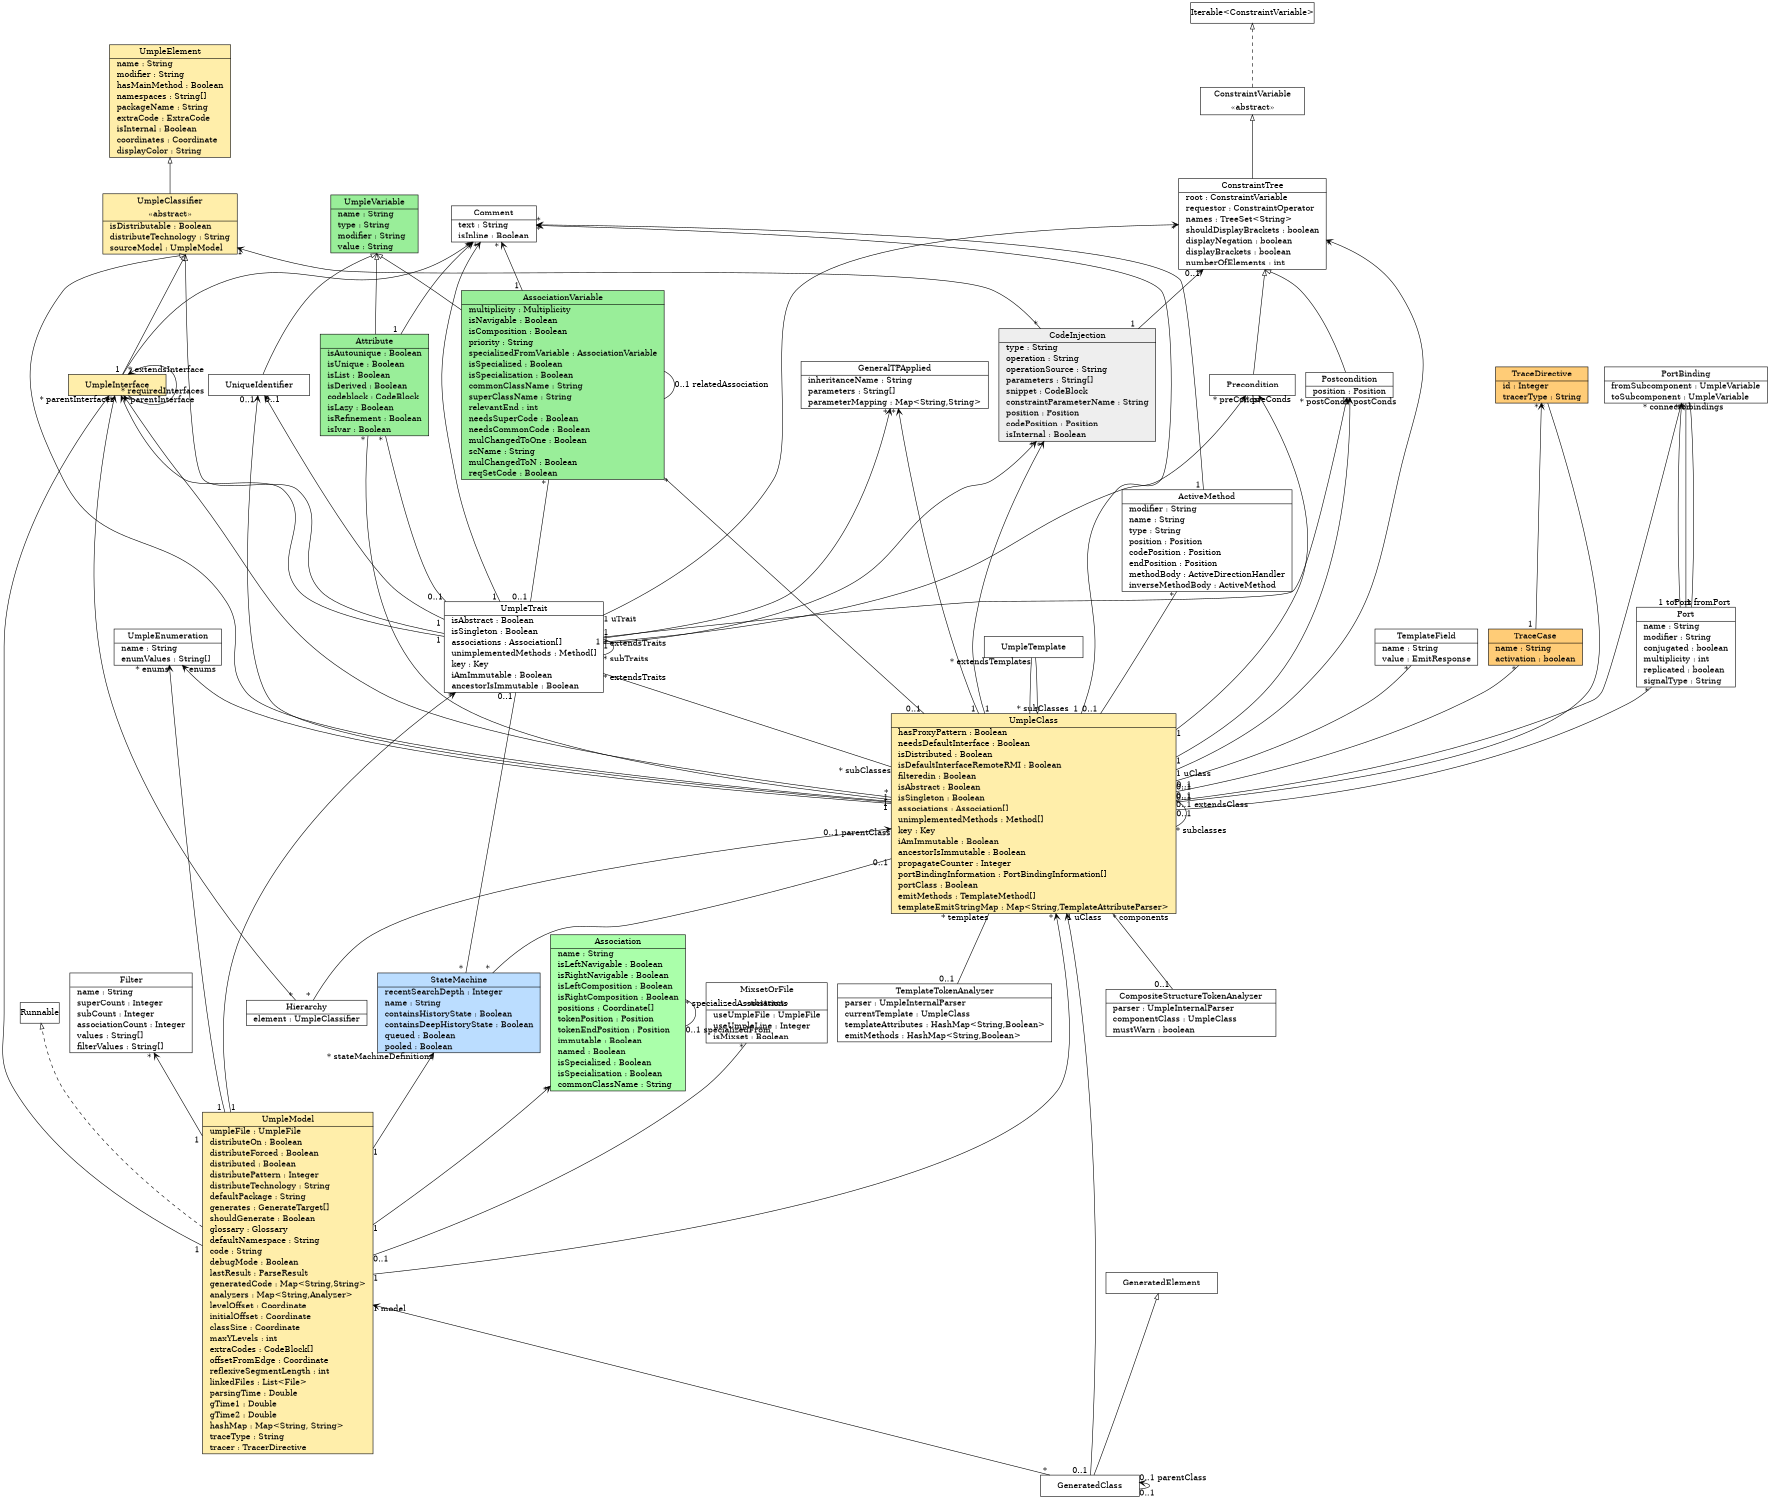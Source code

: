 // Code generated by Umple 1.27.0.3728.d139ed893

digraph "DiagramCoreMaster" {
  size="80,10"
  rankdir="BT"
  node [shape=record margin=0; href="javascript:Action.selectClass(&quot;\N&quot;);"];

  // Class: Hierarchy
  "Hierarchy" [shape=plaintext margin=0 label=<<table border="1" cellspacing="0" cellborder="0" cellpadding="2"><tr><td cellpadding="4">    Hierarchy    </td></tr><hr/><tr><td align="left" href="" title="UmpleClassifier element&#13;">  element : UmpleClassifier  </td></tr></table>>,
   tooltip="class Hierarchy
Used to persist hirarchy information for given elemnts (owner, and children)&#13;@umplesource Generator_UmpleModelWalker.ump 51&#13;"];

  // Class: StateMachine
  "StateMachine" [ style=filled, fillcolor="#BBDDFF" shape=plaintext margin=0 label=<<table border="1" cellspacing="0" cellborder="0" cellpadding="2"><tr><td cellpadding="4">    StateMachine    </td></tr><hr/><tr><td align="left" href="" title="Integer recentSearchDepth&#13;">  recentSearchDepth : Integer  </td></tr><tr><td align="left" href="" title="String name&#13;">  name : String  </td></tr><tr><td align="left" href="" title="Boolean containsHistoryState&#13;">  containsHistoryState : Boolean  </td></tr><tr><td align="left" href="" title="Boolean containsDeepHistoryState&#13;">  containsDeepHistoryState : Boolean  </td></tr><tr><td align="left" href="" title="Boolean queued&#13;before getContainsHistoryState { if ('H'.equals(name)) { containsHistoryState = true; } }&#13;before getContainsDeepHistoryState { if ('HStar'.equals(name)) { containsDeepHistoryState = true; } }&#13;">  queued : Boolean  </td></tr><tr><td align="left" href="" title="Boolean pooled&#13;">  pooled : Boolean  </td></tr></table>>,
   tooltip="class StateMachine
* An entity in a running program that can have a set of values (states) and which&#13; changes values by taking transitions in response to various events.&#13;*************************************************************************************&#13;************************************NEW CLASS****************************************&#13;*************************************************************************************&#13;@umplesource StateMachine.ump 18&#13;@umplesource StateMachine_Code.ump 14&#13;@umplesource UmpleInternalParser_CodeTrait_StateMachine.ump 1730&#13;@umplesource DiagramMaster.ump 62&#13;"];

  // Class: UmpleModel
  "UmpleModel" [ style=filled, fillcolor="#FFEEAA" shape=plaintext margin=0 label=<<table border="1" cellspacing="0" cellborder="0" cellpadding="2"><tr><td cellpadding="4">    UmpleModel    </td></tr><hr/><tr><td align="left" href="" title="UmpleFile umpleFile&#13;The Umple file (.ump) that was used to populate the model.&#13;">  umpleFile : UmpleFile  </td></tr><tr><td align="left" href="" title="Boolean distributeOn&#13;">  distributeOn : Boolean  </td></tr><tr><td align="left" href="" title="Boolean distributeForced&#13;">  distributeForced : Boolean  </td></tr><tr><td align="left" href="" title="Boolean distributed&#13;">  distributed : Boolean  </td></tr><tr><td align="left" href="" title="Integer distributePattern&#13;">  distributePattern : Integer  </td></tr><tr><td align="left" href="" title="String distributeTechnology&#13;">  distributeTechnology : String  </td></tr><tr><td align="left" href="" title="String defaultPackage&#13;">  defaultPackage : String  </td></tr><tr><td align="left" href="" title="GenerateTarget[] generates&#13;">  generates : GenerateTarget[]  </td></tr><tr><td align="left" href="" title="Boolean shouldGenerate&#13;">  shouldGenerate : Boolean  </td></tr><tr><td align="left" href="" title="Glossary glossary&#13;">  glossary : Glossary  </td></tr><tr><td align="left" href="" title="String defaultNamespace&#13;">  defaultNamespace : String  </td></tr><tr><td align="left" href="" title="String code&#13;">  code : String  </td></tr><tr><td align="left" href="" title="Boolean debugMode&#13;">  debugMode : Boolean  </td></tr><tr><td align="left" href="" title="ParseResult lastResult&#13;">  lastResult : ParseResult  </td></tr><tr><td align="left" href="" title="Map&lt;String,String&gt; generatedCode&#13;">  generatedCode : Map&lt;String,String&gt;  </td></tr><tr><td align="left" href="" title="Map&lt;String,Analyzer&gt; analyzers&#13;">  analyzers : Map&lt;String,Analyzer&gt;  </td></tr><tr><td align="left" href="" title="Coordinate levelOffset&#13;data for default class positioning&#13;">  levelOffset : Coordinate  </td></tr><tr><td align="left" href="" title="Coordinate initialOffset&#13;">  initialOffset : Coordinate  </td></tr><tr><td align="left" href="" title="Coordinate classSize&#13;">  classSize : Coordinate  </td></tr><tr><td align="left" href="" title="int maxYLevels&#13;">  maxYLevels : int  </td></tr><tr><td align="left" href="" title="CodeBlock[] extraCodes&#13;Top level blocks code contained within a model.&#13;extraCodes will be generated in a single file&#13;">  extraCodes : CodeBlock[]  </td></tr><tr><td align="left" href="" title="Coordinate offsetFromEdge&#13;data for default association positioning&#13;">  offsetFromEdge : Coordinate  </td></tr><tr><td align="left" href="" title="int reflexiveSegmentLength&#13;">  reflexiveSegmentLength : int  </td></tr><tr><td align="left" href="" title="List&lt;File&gt; linkedFiles&#13;">  linkedFiles : List&lt;File&gt;  </td></tr><tr><td align="left" href="" title="Double parsingTime&#13;ParsingTime represents Parsing end time&#13;gTime1 represents code generation start time&#13;gTime2 represents code generation end time&#13;">  parsingTime : Double  </td></tr><tr><td align="left" href="" title="Double gTime1&#13;">  gTime1 : Double  </td></tr><tr><td align="left" href="" title="Double gTime2&#13;">  gTime2 : Double  </td></tr><tr><td align="left" href="" title="Map&lt;String, String&gt; hashMap&#13;">  hashMap : Map&lt;String, String&gt;  </td></tr><tr><td align="left" href="" title="String traceType&#13;">  traceType : String  </td></tr><tr><td align="left" href="" title="TracerDirective tracer&#13;">  tracer : TracerDirective  </td></tr></table>>,
   tooltip="class UmpleModel
* Class UmpleModel is the central class describing the system being compiled.&#13;&#13; The model contains everything that was derived from an Umple file (.ump) when it was parsed such as&#13; the classes, attributes, associations, state machines, methods, etc that were in it.&#13;&#13; Put another way, when an Umple file (.ump) is parsed an Umple model is populated with everything that was parsed from that file.&#13;&#13; Because of this it is absolutely critical to understand the model since it is basically the \"root\" of everything.&#13;*&#13; In Umple_Code.ump: Methods for manipulating the Model&#13;---------------------------------------------------------------------------------------------&#13;------------------------------------class start----------------------------------------------&#13;---------------------------------------------------------------------------------------------&#13;*************************************************************************************&#13;************************************NEW CLASS****************************************&#13;*************************************************************************************&#13;Yellow for Classifiers, classes etc.&#13;@umplesource Umple.ump 29&#13;@umplesource UmpleVersion.ump 13&#13;@umplesource Umple_Code.ump 18&#13;@umplesource Umple_Code_Trait.ump 6&#13;@umplesource Mixset.ump 2&#13;@umplesource Trace.ump 17&#13;@umplesource UmpleInternalParser_CodeTrait.ump 7&#13;@umplesource UmpleInternalParser_CodeMixset.ump 18&#13;@umplesource DiagramMaster.ump 42&#13;"];
  "UmpleModel" -> "Runnable" [  arrowhead="empty"; samehead="gen"; style=dashed];


  // Class: Filter
  "Filter" [shape=plaintext margin=0 label=<<table border="1" cellspacing="0" cellborder="0" cellpadding="2"><tr><td cellpadding="4">    Filter    </td></tr><hr/><tr><td align="left" href="" title="String name&#13;">  name : String  </td></tr><tr><td align="left" href="" title="Integer superCount&#13;">  superCount : Integer  </td></tr><tr><td align="left" href="" title="Integer subCount&#13;">  subCount : Integer  </td></tr><tr><td align="left" href="" title="Integer associationCount&#13;">  associationCount : Integer  </td></tr><tr><td align="left" href="" title="String[] values&#13;">  values : String[]  </td></tr><tr><td align="left" href="" title="String[] filterValues&#13;">  filterValues : String[]  </td></tr></table>>,
   tooltip="class Filter
* A Diagram represents a subset of the available model and is used&#13; to help isolate certain aspects of the system.&#13; It will be used by the code generation process to \"strip\" the model&#13; piror to generation so that all generators will support Diagrams&#13;&#13; Right now, no implementation, just setting up the model&#13;@umplesource Umple.ump 109&#13;@umplesource Umple_Code.ump 4829&#13;"];

  // Class: UmpleElement
  "UmpleElement" [ style=filled, fillcolor="#FFEEAA" shape=plaintext margin=0 label=<<table border="1" cellspacing="0" cellborder="0" cellpadding="2"><tr><td cellpadding="4">    UmpleElement    </td></tr><hr/><tr><td align="left" href="" title="String name&#13;The name of the Umple element.&#13;">  name : String  </td></tr><tr><td align="left" href="" title="String modifier&#13;The modifier associated with the Umple element.&#13;">  modifier : String  </td></tr><tr><td align="left" href="" title="Boolean hasMainMethod&#13;">  hasMainMethod : Boolean  </td></tr><tr><td align="left" href="" title="String[] namespaces&#13;">  namespaces : String[]  </td></tr><tr><td align="left" href="" title="String packageName&#13;">  packageName : String  </td></tr><tr><td align="left" href="" title="ExtraCode extraCode&#13;The code associated with the Umple element.&#13;">  extraCode : ExtraCode  </td></tr><tr><td align="left" href="" title="Boolean isInternal&#13;Specifies whether or not the Umple element is internal.&#13;">  isInternal : Boolean  </td></tr><tr><td align="left" href="" title="Coordinate coordinates&#13;Specifies the position of this Umple element (ex. The UmpleOnline diagram).&#13;">  coordinates : Coordinate  </td></tr><tr><td align="left" href="" title="String displayColor&#13;Specifies the display color of this element&#13;">  displayColor : String  </td></tr></table>>,
   tooltip="class UmpleElement
* An UmpleElement is one of the top-level items found in an Umple model&#13; Currently it has one subclass, UmpleClassifier&#13;&#13;@umplesource Umple.ump 123&#13;@umplesource Umple_Code.ump 1216&#13;@umplesource DiagramMaster.ump 45&#13;"];

  // Class: ConstraintVariable
  "ConstraintVariable" [shape=plaintext margin=0 label=<<table border="1" cellspacing="0" cellborder="0" cellpadding="2"><tr><td cellpadding="4">    ConstraintVariable    </td></tr><tr><td cellpadding="4">&laquo;abstract&raquo;</td></tr></table>>,
   tooltip="class ConstraintVariable
* ConstraintVariables encapsulate that data of one element in a ConstraintTree, making up the nodes of that tree.&#13; For example: a<3&#13;     has the structure:   ConstraintTree&#13;                          ConstraintOperator(<)&#13;                            /            \&#13;                    ConstraintTree     ConstraintNumberLiteral(3)&#13;               ConstraintAttribute(a)&#13;     where all the \"Constraint\" classes inherit from ConstraintVariable&#13;@umplesource Umple.ump 286&#13;@umplesource Umple_Code.ump 3223&#13;"];
  "ConstraintVariable" -> "Iterable&lt;ConstraintVariable&gt;" [  arrowhead="empty"; samehead="gen"; style=dashed];


  // Class: ConstraintTree
  "ConstraintTree" [shape=plaintext margin=0 label=<<table border="1" cellspacing="0" cellborder="0" cellpadding="2"><tr><td cellpadding="4">    ConstraintTree    </td></tr><hr/><tr><td align="left" href="" title="ConstraintVariable root&#13;">  root : ConstraintVariable  </td></tr><tr><td align="left" href="" title="ConstraintOperator requestor&#13;">  requestor : ConstraintOperator  </td></tr><tr><td align="left" href="" title="TreeSet&lt;String&gt; names&#13;">  names : TreeSet&lt;String&gt;  </td></tr><tr><td align="left" href="" title="boolean shouldDisplayBrackets&#13;">  shouldDisplayBrackets : boolean  </td></tr><tr><td align="left" href="" title="boolean displayNegation&#13;">  displayNegation : boolean  </td></tr><tr><td align="left" href="" title="boolean displayBrackets&#13;">  displayBrackets : boolean  </td></tr><tr><td align="left" href="" title="int numberOfElements&#13;">  numberOfElements : int  </td></tr></table>>,
   tooltip="class ConstraintTree
* ConstraintTrees are a redundant class that are necessary because of lone constraints, i.e. [true] has to be handled, and does not contain an operator&#13;   * If lone constraints didn't exist then the ConstraintTree class could be condensed into ConstraintOperator. One nice religation of responsibilities is that ConstraintTrees take care of the ! and () symbols, leaving the ConstraintOperator class to be more pure&#13;*************************************************************************************&#13;************************************NEW CLASS****************************************&#13;*************************************************************************************&#13;@umplesource Umple.ump 292&#13;@umplesource Umple_Code.ump 2529&#13;@umplesource UmpleInternalParser_CodeTrait_StateMachine.ump 1544&#13;"];
  "ConstraintTree" -> "ConstraintVariable" [arrowhead="empty"; samehead="gen"];


  // Class: Precondition
  "Precondition" [shape=plaintext margin=0 label=<<table border="1" cellspacing="0" cellborder="0" cellpadding="10"><tr><td>    Precondition    </td></tr></table>>,
   tooltip="class Precondition
* The Preconditions are constraints on methods, restricting the method so that it does not process if the constraint is not satisfied.&#13;@umplesource Umple.ump 320&#13;@umplesource Umple_Code.ump 2838&#13;"];
  "Precondition" -> "ConstraintTree" [arrowhead="empty"; samehead="gen"];


  // Class: Postcondition
  "Postcondition" [shape=plaintext margin=0 label=<<table border="1" cellspacing="0" cellborder="0" cellpadding="2"><tr><td cellpadding="4">    Postcondition    </td></tr><hr/><tr><td align="left" href="" title="Position position&#13;">  position : Position  </td></tr></table>>,
   tooltip="class Postcondition
* The Preconditions are constraints on methods, throughing an exception if the constraint is not sastisfied after the method has computed.&#13;@umplesource Umple.ump 327&#13;@umplesource Umple_Code.ump 2868&#13;"];
  "Postcondition" -> "ConstraintTree" [arrowhead="empty"; samehead="gen"];


  // Class: CodeInjection
  "CodeInjection" [ style=filled, fillcolor="#EEEEEE" shape=plaintext margin=0 label=<<table border="1" cellspacing="0" cellborder="0" cellpadding="2"><tr><td cellpadding="4">    CodeInjection    </td></tr><hr/><tr><td align="left" href="" title="String type&#13;">  type : String  </td></tr><tr><td align="left" href="" title="String operation&#13;">  operation : String  </td></tr><tr><td align="left" href="" title="String operationSource&#13;">  operationSource : String  </td></tr><tr><td align="left" href="" title="String[] parameters&#13;">  parameters : String[]  </td></tr><tr><td align="left" href="" title="CodeBlock snippet&#13;">  snippet : CodeBlock  </td></tr><tr><td align="left" href="" title="String constraintParameterName&#13;">  constraintParameterName : String  </td></tr><tr><td align="left" href="" title="Position position&#13;">  position : Position  </td></tr><tr><td align="left" href="" title="Position codePosition&#13;">  codePosition : Position  </td></tr><tr><td align="left" href="" title="Boolean isInternal&#13;">  isInternal : Boolean  </td></tr></table>>,
   tooltip="class CodeInjection
* A block of code that can be injected into one or more methods, constructor, etc.&#13;&#13;@umplesource Umple.ump 466&#13;@umplesource Umple_Code.ump 1154&#13;@umplesource DiagramMaster.ump 99&#13;"];

  // Class: UmpleEnumeration
  "UmpleEnumeration" [shape=plaintext margin=0 label=<<table border="1" cellspacing="0" cellborder="0" cellpadding="2"><tr><td cellpadding="4">    UmpleEnumeration    </td></tr><hr/><tr><td align="left" href="" title="String name&#13;">  name : String  </td></tr><tr><td align="left" href="" title="String[] enumValues&#13;">  enumValues : String[]  </td></tr></table>>,
   tooltip="class UmpleEnumeration
* Represents an enumeration&#13;@umplesource Umple.ump 503&#13;@umplesource UmpleEnumeration_Code.ump 1&#13;"];

  // Class: UmpleClassifier
  "UmpleClassifier" [ style=filled, fillcolor="#FFEEAA" shape=plaintext margin=0 label=<<table border="1" cellspacing="0" cellborder="0" cellpadding="2"><tr><td cellpadding="4">    UmpleClassifier    </td></tr><tr><td cellpadding="4">&laquo;abstract&raquo;</td></tr><hr/><tr><td align="left" href="" title="Boolean isDistributable&#13;Specifies whether or not the Umple class or implemented classes are distributable with RMI technology.&#13;">  isDistributable : Boolean  </td></tr><tr><td align="left" href="" title="String distributeTechnology&#13;">  distributeTechnology : String  </td></tr><tr><td align="left" href="" title="UmpleModel sourceModel&#13;">  sourceModel : UmpleModel  </td></tr></table>>,
   tooltip="class UmpleClassifier
* Represents an Umple classifier: a Class or Interface&#13;@umplesource Umple.ump 515&#13;@umplesource Umple_Code.ump 1284&#13;@umplesource DiagramMaster.ump 44&#13;"];
  "UmpleClassifier" -> "UmpleElement" [arrowhead="empty"; samehead="gen"];


  // Class: UmpleInterface
  "UmpleInterface" [ style=filled, fillcolor="#FFEEAA" shape=plaintext margin=0 label=<<table border="1" cellspacing="0" cellborder="0" cellpadding="10"><tr><td>    UmpleInterface    </td></tr></table>>,
   tooltip="class UmpleInterface
* Represents a interface.&#13; Like a class, but can't have any concrete methods, attributes or associations.&#13;@umplesource Umple.ump 542&#13;@umplesource DiagramMaster.ump 43&#13;"];
  "UmpleInterface" -> "UmpleClassifier" [arrowhead="empty"; samehead="gen"];


  // Class: UmpleClass
  "UmpleClass" [ style=filled, fillcolor="#FFEEAA" shape=plaintext margin=0 label=<<table border="1" cellspacing="0" cellborder="0" cellpadding="2"><tr><td cellpadding="4">    UmpleClass    </td></tr><hr/><tr><td align="left" href="" title="Boolean hasProxyPattern&#13;">  hasProxyPattern : Boolean  </td></tr><tr><td align="left" href="" title="Boolean needsDefaultInterface&#13;">  needsDefaultInterface : Boolean  </td></tr><tr><td align="left" href="" title="Boolean isDistributed&#13;">  isDistributed : Boolean  </td></tr><tr><td align="left" href="" title="Boolean isDefaultInterfaceRemoteRMI&#13;">  isDefaultInterfaceRemoteRMI : Boolean  </td></tr><tr><td align="left" href="" title="Boolean filteredin&#13;Specifies whether or not in the filter&#13;">  filteredin : Boolean  </td></tr><tr><td align="left" href="" title="Boolean isAbstract&#13;Specifies whether or not the Umple class is an abstract class.&#13;">  isAbstract : Boolean  </td></tr><tr><td align="left" href="" title="Boolean isSingleton&#13;Specifies whether or not the Umple class is a singleton.&#13;">  isSingleton : Boolean  </td></tr><tr><td align="left" href="" title="Association[] associations&#13;">  associations : Association[]  </td></tr><tr><td align="left" href="" title="Method[] unimplementedMethods&#13;List of candidate methods that were not added to the class&#13;">  unimplementedMethods : Method[]  </td></tr><tr><td align="left" href="" title="Key key&#13;">  key : Key  </td></tr><tr><td align="left" href="" title="Boolean iAmImmutable&#13;Specifies whether or not the Umple class is immutable.&#13;">  iAmImmutable : Boolean  </td></tr><tr><td align="left" href="" title="Boolean ancestorIsImmutable&#13;">  ancestorIsImmutable : Boolean  </td></tr><tr><td align="left" href="" title="Integer propagateCounter&#13;Arbitary Limit&#13;">  propagateCounter : Integer  </td></tr><tr><td align="left" href="" title="PortBindingInformation[] portBindingInformation&#13;">  portBindingInformation : PortBindingInformation[]  </td></tr><tr><td align="left" href="" title="Boolean portClass&#13;">  portClass : Boolean  </td></tr><tr><td align="left" href="" title="TemplateMethod[] emitMethods&#13;">  emitMethods : TemplateMethod[]  </td></tr><tr><td align="left" href="" title="Map&lt;String,TemplateAttributeParser&gt; templateEmitStringMap&#13;">  templateEmitStringMap : Map&lt;String,TemplateAttributeParser&gt;  </td></tr></table>>,
   tooltip="class UmpleClass
* An UmpleClass can contain attributes, associations, state machines and methods.&#13; It can also have various other information such as a key (to identify uniqueness),&#13; code to inject into generated code, and comments. It can be tagged with various&#13; patterns, such as 'singleton', meaning that there can only be one instance,&#13; and abstract, meaning it can't have any instances.&#13;* In Umple_Code.ump: Methods for computing complex properties&#13;---------------------------------------------------------------------------------------------&#13;------------------------------------class end------------------------------------------------&#13;---------------------------------------------------------------------------------------------&#13;---------------------------------------------------------------------------------------------&#13;------------------------------------class start----------------------------------------------&#13;---------------------------------------------------------------------------------------------&#13;----------------------------------------------------------&#13;Handle the existing templates in the current umple model.&#13;class UmpleModel {&#13;  UmpleTemplate getUmpleTemplate(String name){&#13;    for (UmpleTemplate aTemplate : getUmpleTemplates())&#13;    {&#13;      if (aTemplate.getName().equals(name))&#13;      {&#13;        return aTemplate;&#13;      }&#13;    }&#13;    return null;&#13;  }&#13;  &#13;   public UmpleTemplate addUmpleTemplate(String name)&#13;  {&#13;    UmpleTemplate newTemplate = getUmpleTemplate(name);&#13;    if (newTemplate == null)&#13;    {&#13;      newTemplate = new UmpleTemplate(name, this);&#13;      addUmpleTemplate(newTemplate);&#13;    }&#13;    return newTemplate;&#13;  }&#13;}&#13;----------------------------------------------------------&#13;An umple template contains a map for emittable strings&#13;@umplesource Umple.ump 564&#13;@umplesource Umple_Code.ump 1424&#13;@umplesource Umple_Code_Trait.ump 377&#13;@umplesource Trace.ump 23&#13;@umplesource Structure.ump 18&#13;@umplesource Template.ump 45&#13;@umplesource DiagramMaster.ump 47&#13;"];
  "UmpleClass" -> "UmpleClassifier" [arrowhead="empty"; samehead="gen"];


  // Class: UmpleTrait
  "UmpleTrait" [shape=plaintext margin=0 label=<<table border="1" cellspacing="0" cellborder="0" cellpadding="2"><tr><td cellpadding="4">    UmpleTrait    </td></tr><hr/><tr><td align="left" href="" title="Boolean isAbstract&#13;Specifies whether or not the Umple class is an abstract class.&#13;">  isAbstract : Boolean  </td></tr><tr><td align="left" href="" title="Boolean isSingleton&#13;Specifies whether or not the Umple trait is a singleton.&#13;">  isSingleton : Boolean  </td></tr><tr><td align="left" href="" title="Association[] associations&#13;">  associations : Association[]  </td></tr><tr><td align="left" href="" title="Method[] unimplementedMethods&#13;List of candidate methods that were not added to the Trait&#13;">  unimplementedMethods : Method[]  </td></tr><tr><td align="left" href="" title="Key key&#13;">  key : Key  </td></tr><tr><td align="left" href="" title="Boolean iAmImmutable&#13;Specifies whether or not the Umple trait is immutable.&#13;">  iAmImmutable : Boolean  </td></tr><tr><td align="left" href="" title="Boolean ancestorIsImmutable&#13;">  ancestorIsImmutable : Boolean  </td></tr></table>>,
   tooltip="class UmpleTrait
* An UmpleTrait can contain attributes, associations, state machines and methods.&#13; It can also have various other information such as a key (to identify uniqueness),&#13; code to inject into generated code, and comments. It can be tagged with various&#13; patterns.&#13;---------------------------------------------------------------------------------------------&#13;------------------------------------class end------------------------------------------------&#13;---------------------------------------------------------------------------------------------&#13;---------------------------------------------------------------------------------------------&#13;------------------------------------class start----------------------------------------------&#13;---------------------------------------------------------------------------------------------&#13;@umplesource Umple.ump 652&#13;@umplesource Umple_Code_Trait.ump 38&#13;"];
  "UmpleTrait" -> "UmpleClassifier" [arrowhead="empty"; samehead="gen"];


  // Class: GeneralTPApplied
  "GeneralTPApplied" [shape=plaintext margin=0 label=<<table border="1" cellspacing="0" cellborder="0" cellpadding="2"><tr><td cellpadding="4">    GeneralTPApplied    </td></tr><hr/><tr><td align="left" href="" title="String inheritanceName&#13;">  inheritanceName : String  </td></tr><tr><td align="left" href="" title="String[] parameters&#13;">  parameters : String[]  </td></tr><tr><td align="left" href="" title="Map&lt;String,String&gt; parameterMapping&#13;">  parameterMapping : Map&lt;String,String&gt;  </td></tr></table>>,
   tooltip="class GeneralTPApplied
This class is used to assign parameters in classes and traits.&#13;@umplesource Umple.ump 732&#13;@umplesource Umple_Code.ump 4166&#13;"];

  // Class: UmpleVariable
  "UmpleVariable" [ style=filled, fillcolor="#99EE99" shape=plaintext margin=0 label=<<table border="1" cellspacing="0" cellborder="0" cellpadding="2"><tr><td cellpadding="4">    UmpleVariable    </td></tr><hr/><tr><td align="left" href="" title="String name&#13;The name of the Umple variable.&#13;">  name : String  </td></tr><tr><td align="left" href="" title="String type&#13;The type of the Umple variable.&#13;">  type : String  </td></tr><tr><td align="left" href="" title="String modifier&#13;The modifier associated with the Umple variable.&#13;potential enum, 'settable'&#13;">  modifier : String  </td></tr><tr><td align="left" href="" title="String value&#13;The value of the Umple variable.&#13;">  value : String  </td></tr></table>>,
   tooltip="class UmpleVariable
* Superclass for tracking member variables in all target languages&#13; TODO: Code smell because we have both an association variable and also an association&#13; This class should go and instead AssociationEnd should be the member variable&#13;&#13;@umplesource Umple.ump 816&#13;@umplesource Umple_Code.ump 2212&#13;@umplesource Trace.ump 29&#13;@umplesource Trace_Code.ump 16&#13;@umplesource DiagramMaster.ump 54&#13;"];

  // Class: UniqueIdentifier
  "UniqueIdentifier" [shape=plaintext margin=0 label=<<table border="1" cellspacing="0" cellborder="0" cellpadding="10"><tr><td>    UniqueIdentifier    </td></tr></table>>,
   tooltip="class UniqueIdentifier
@umplesource Umple.ump 838&#13;"];
  "UniqueIdentifier" -> "UmpleVariable" [arrowhead="empty"; samehead="gen"];


  // Class: Attribute
  "Attribute" [ style=filled, fillcolor="#99EE99" shape=plaintext margin=0 label=<<table border="1" cellspacing="0" cellborder="0" cellpadding="2"><tr><td cellpadding="4">    Attribute    </td></tr><hr/><tr><td align="left" href="" title="Boolean isAutounique&#13;Specifies whether or not the method parameter is auto unique.&#13;TODO: should default to false, but constructors would need updating&#13;">  isAutounique : Boolean  </td></tr><tr><td align="left" href="" title="Boolean isUnique&#13;Specifies whether or not the attribute is unique.&#13;">  isUnique : Boolean  </td></tr><tr><td align="left" href="" title="Boolean isList&#13;Specifies whether or not the method parameter is a list.&#13;">  isList : Boolean  </td></tr><tr><td align="left" href="" title="Boolean isDerived&#13;Specifies whether or not the method parameter is derived.&#13;">  isDerived : Boolean  </td></tr><tr><td align="left" href="" title="CodeBlock codeblock&#13;">  codeblock : CodeBlock  </td></tr><tr><td align="left" href="" title="Boolean isLazy&#13;Specifies whether or not the method parameter is lazy.&#13;">  isLazy : Boolean  </td></tr><tr><td align="left" href="" title="Boolean isRefinement&#13;">  isRefinement : Boolean  </td></tr><tr><td align="left" href="" title="Boolean isIvar&#13;Specifies whether or not the method parameter is ivar.&#13;">  isIvar : Boolean  </td></tr></table>>,
   tooltip="class Attribute
* Represents an attribute.&#13; An attribute is more abstract than an instance variable / property in that&#13; it can be derived, and have various other modifiers such as being&#13; initialized, lazy (does not appear in constructor and must be initialized&#13; after construction), etc.&#13;&#13;---------------------------------------------------------------------------------------------&#13;------------------------------------class end------------------------------------------------&#13;---------------------------------------------------------------------------------------------&#13;---------------------------------------------------------------------------------------------&#13;------------------------------------class start----------------------------------------------&#13;---------------------------------------------------------------------------------------------&#13;@umplesource Umple.ump 848&#13;@umplesource Umple_Code.ump 2254&#13;@umplesource Umple_Code_Trait.ump 348&#13;@umplesource DiagramMaster.ump 57&#13;"];
  "Attribute" -> "UmpleVariable" [arrowhead="empty"; samehead="gen"];


  // Class: Association
  "Association" [ style=filled, fillcolor="#AAFFAA" shape=plaintext margin=0 label=<<table border="1" cellspacing="0" cellborder="0" cellpadding="2"><tr><td cellpadding="4">    Association    </td></tr><hr/><tr><td align="left" href="" title="String name&#13;The name of the association.&#13;">  name : String  </td></tr><tr><td align="left" href="" title="Boolean isLeftNavigable&#13;">  isLeftNavigable : Boolean  </td></tr><tr><td align="left" href="" title="Boolean isRightNavigable&#13;">  isRightNavigable : Boolean  </td></tr><tr><td align="left" href="" title="Boolean isLeftComposition&#13;">  isLeftComposition : Boolean  </td></tr><tr><td align="left" href="" title="Boolean isRightComposition&#13;">  isRightComposition : Boolean  </td></tr><tr><td align="left" href="" title="Coordinate[] positions&#13;">  positions : Coordinate[]  </td></tr><tr><td align="left" href="" title="Position tokenPosition&#13;">  tokenPosition : Position  </td></tr><tr><td align="left" href="" title="Position tokenEndPosition&#13;">  tokenEndPosition : Position  </td></tr><tr><td align="left" href="" title="Boolean immutable&#13;">  immutable : Boolean  </td></tr><tr><td align="left" href="" title="Boolean named&#13;">  named : Boolean  </td></tr><tr><td align="left" href="" title="Boolean isSpecialized&#13;">  isSpecialized : Boolean  </td></tr><tr><td align="left" href="" title="Boolean isSpecialization&#13;">  isSpecialization : Boolean  </td></tr><tr><td align="left" href="" title="String commonClassName&#13;name of the class this association shares with its parent&#13;">  commonClassName : String  </td></tr></table>>,
   tooltip="class Association
* Represents an association, typically between two Umple classes (1-1, 1-*, *-1, etc).&#13; An association in UML/Umple represents a relationship that exists at run time&#13; where instances of one class reference the other, and (if bidirectional) instance&#13; of the other class reference the first cass.&#13; The number of references is governed by the Multiplicity at each AssociationEnd&#13;&#13;Green for things to do with associations and attributes&#13;@umplesource Umple.ump 899&#13;@umplesource Umple_Code.ump 2379&#13;@umplesource DiagramMaster.ump 50&#13;"];

  // Class: AssociationVariable
  "AssociationVariable" [ style=filled, fillcolor="#99EE99" shape=plaintext margin=0 label=<<table border="1" cellspacing="0" cellborder="0" cellpadding="2"><tr><td cellpadding="4">    AssociationVariable    </td></tr><hr/><tr><td align="left" href="" title="Multiplicity multiplicity&#13;">  multiplicity : Multiplicity  </td></tr><tr><td align="left" href="" title="Boolean isNavigable&#13;">  isNavigable : Boolean  </td></tr><tr><td align="left" href="" title="Boolean isComposition&#13;">  isComposition : Boolean  </td></tr><tr><td align="left" href="" title="String priority&#13;">  priority : String  </td></tr><tr><td align="left" href="" title="AssociationVariable specializedFromVariable&#13;specialized from this association variable&#13;">  specializedFromVariable : AssociationVariable  </td></tr><tr><td align="left" href="" title="Boolean isSpecialized&#13;code relevant to specialization of associations&#13;is it ever specialized?&#13;">  isSpecialized : Boolean  </td></tr><tr><td align="left" href="" title="Boolean isSpecialization&#13;is it a specialization of another?&#13;">  isSpecialization : Boolean  </td></tr><tr><td align="left" href="" title="String commonClassName&#13;">  commonClassName : String  </td></tr><tr><td align="left" href="" title="String superClassName&#13;">  superClassName : String  </td></tr><tr><td align="left" href="" title="int relevantEnd&#13;0 to ensure that everything doesn't break&#13;">  relevantEnd : int  </td></tr><tr><td align="left" href="" title="Boolean needsSuperCode&#13;">  needsSuperCode : Boolean  </td></tr><tr><td align="left" href="" title="Boolean needsCommonCode&#13;">  needsCommonCode : Boolean  </td></tr><tr><td align="left" href="" title="Boolean mulChangedToOne&#13;">  mulChangedToOne : Boolean  </td></tr><tr><td align="left" href="" title="String scName&#13;">  scName : String  </td></tr><tr><td align="left" href="" title="Boolean mulChangedToN&#13;">  mulChangedToN : Boolean  </td></tr><tr><td align="left" href="" title="Boolean reqSetCode&#13;">  reqSetCode : Boolean  </td></tr></table>>,
   tooltip="class AssociationVariable
* An association variable represents one of the variables used to represent&#13; an association. In a two-directional association (navigable) there would&#13; be one of these in each associated class.&#13;&#13; See also AssociationEnd&#13;&#13; TODO: Code smell. Should be replaced by the 'otherEnd' of the AssociationEnd&#13;* In Umple_Code.ump: Methods for testing various complex properties&#13;@umplesource Umple.ump 978&#13;@umplesource Umple_Code.ump 3446&#13;@umplesource Trace_Code.ump 236&#13;@umplesource DiagramMaster.ump 55&#13;"];
  "AssociationVariable" -> "UmpleVariable" [arrowhead="empty"; samehead="gen"];


  // Class: GeneratedElement
  "GeneratedElement" [shape=plaintext margin=0 label=<<table border="1" cellspacing="0" cellborder="0" cellpadding="10"><tr><td>    GeneratedElement    </td></tr></table>>,
   tooltip="class GeneratedElement
TODO: Code smell: This duplicates the structure of the class from UmpleClass&#13;This is a problem for model-to-model transformations&#13;Should be abolished&#13;&#13;@umplesource Umple.ump 1035&#13;@umplesource Umple_Code.ump 3817&#13;"];

  // Class: GeneratedClass
  "GeneratedClass" [shape=plaintext margin=0 label=<<table border="1" cellspacing="0" cellborder="0" cellpadding="10"><tr><td>    GeneratedClass    </td></tr></table>>,
   tooltip="class GeneratedClass
* Represents a class that is generated from an Umple class, such as a Java or Cpp class.&#13;@umplesource Umple.ump 1043&#13;"];
  "GeneratedClass" -> "GeneratedElement" [arrowhead="empty"; samehead="gen"];


  // Class: Comment
  "Comment" [shape=plaintext margin=0 label=<<table border="1" cellspacing="0" cellborder="0" cellpadding="2"><tr><td cellpadding="4">    Comment    </td></tr><hr/><tr><td align="left" href="" title="String text&#13;The text associated with the comment.&#13;">  text : String  </td></tr><tr><td align="left" href="" title="Boolean isInline&#13;">  isInline : Boolean  </td></tr></table>>,
   tooltip="class Comment
* Represents a comment, such as those found around classes, methods, attributes and associations.&#13;&#13;@umplesource Umple.ump 1101&#13;@umplesource Umple_Code.ump 4011&#13;"];

  // Class: UmpleTemplate
  "UmpleTemplate" [shape=plaintext margin=0 label=<<table border="1" cellspacing="0" cellborder="0" cellpadding="10"><tr><td>    UmpleTemplate    </td></tr></table>>,
   tooltip="class UmpleTemplate
@umplesource Umple.ump 1109&#13;"];
  "UmpleTemplate" -> "UmpleClass" [arrowhead="empty"; samehead="gen"];


  // Class: MixsetOrFile
  "MixsetOrFile" [shape=plaintext margin=0 label=<<table border="1" cellspacing="0" cellborder="0" cellpadding="2"><tr><td cellpadding="4">    MixsetOrFile    </td></tr><tr><td cellpadding="4">&laquo;abstract&raquo;</td></tr><hr/><tr><td align="left" href="" title="UmpleFile useUmpleFile&#13;File where the use statement was encountered&#13;">  useUmpleFile : UmpleFile  </td></tr><tr><td align="left" href="" title="Integer useUmpleLine&#13;">  useUmpleLine : Integer  </td></tr><tr><td align="left" href="" title="Boolean isMixset&#13;">  isMixset : Boolean  </td></tr></table>>,
   tooltip="class MixsetOrFile
A MixsetOrFile is an umple entity that is subject to require logic&#13;@umplesource Mixset.ump 9&#13;"];

  // Class: TraceDirective
  "TraceDirective" [ style=filled, fillcolor="#FFCC77" shape=plaintext margin=0 label=<<table border="1" cellspacing="0" cellborder="0" cellpadding="2"><tr><td cellpadding="4">    TraceDirective    </td></tr><hr/><tr><td align="left" href="" title="Integer id&#13;">  id : Integer  </td></tr><tr><td align="left" href="" title="String tracerType&#13;">  tracerType : String  </td></tr></table>>,
   tooltip="class TraceDirective
* ----- Trace Directive MetaModel&#13; A statement found in Umple that directs code to be generated&#13; to trace a model element and generate output using some tracing tool&#13;Orange for Trace stuff&#13;@umplesource Trace.ump 94&#13;@umplesource DiagramMaster.ump 85&#13;@umplesource DiagramMaster.ump 92&#13;"];

  // Class: TraceCase
  "TraceCase" [ style=filled, fillcolor="#FFCC77" shape=plaintext margin=0 label=<<table border="1" cellspacing="0" cellborder="0" cellpadding="2"><tr><td cellpadding="4">    TraceCase    </td></tr><hr/><tr><td align="left" href="" title="String name&#13;">  name : String  </td></tr><tr><td align="left" href="" title="boolean activation&#13;">  activation : boolean  </td></tr></table>>,
   tooltip="class TraceCase
* Future work - initial implementation is done&#13; A group of trace directives that can be switched on or off by other&#13; trace directives&#13;@umplesource Trace.ump 260&#13;@umplesource DiagramMaster.ump 86&#13;"];

  // Class: Port
  "Port" [shape=plaintext margin=0 label=<<table border="1" cellspacing="0" cellborder="0" cellpadding="2"><tr><td cellpadding="4">    Port    </td></tr><hr/><tr><td align="left" href="" title="String name&#13;">  name : String  </td></tr><tr><td align="left" href="" title="String modifier&#13;">  modifier : String  </td></tr><tr><td align="left" href="" title="boolean conjugated&#13;">  conjugated : boolean  </td></tr><tr><td align="left" href="" title="int multiplicity&#13;">  multiplicity : int  </td></tr><tr><td align="left" href="" title="boolean replicated&#13;">  replicated : boolean  </td></tr><tr><td align="left" href="" title="String signalType&#13;">  signalType : String  </td></tr></table>>,
   tooltip="class Port
component&#13;@umplesource Structure.ump 45&#13;"];

  // Class: PortBinding
  "PortBinding" [shape=plaintext margin=0 label=<<table border="1" cellspacing="0" cellborder="0" cellpadding="2"><tr><td cellpadding="4">    PortBinding    </td></tr><hr/><tr><td align="left" href="" title="UmpleVariable fromSubcomponent&#13;">  fromSubcomponent : UmpleVariable  </td></tr><tr><td align="left" href="" title="UmpleVariable toSubcomponent&#13;">  toSubcomponent : UmpleVariable  </td></tr></table>>,
   tooltip="class PortBinding
@umplesource Structure.ump 80&#13;"];

  // Class: ActiveMethod
  "ActiveMethod" [shape=plaintext margin=0 label=<<table border="1" cellspacing="0" cellborder="0" cellpadding="2"><tr><td cellpadding="4">    ActiveMethod    </td></tr><hr/><tr><td align="left" href="" title="String modifier&#13;">  modifier : String  </td></tr><tr><td align="left" href="" title="String name&#13;">  name : String  </td></tr><tr><td align="left" href="" title="String type&#13;">  type : String  </td></tr><tr><td align="left" href="" title="Position position&#13;">  position : Position  </td></tr><tr><td align="left" href="" title="Position codePosition&#13;">  codePosition : Position  </td></tr><tr><td align="left" href="" title="Position endPosition&#13;">  endPosition : Position  </td></tr><tr><td align="left" href="" title="ActiveDirectionHandler methodBody&#13;">  methodBody : ActiveDirectionHandler  </td></tr><tr><td align="left" href="" title="ActiveMethod inverseMethodBody&#13;">  inverseMethodBody : ActiveMethod  </td></tr></table>>,
   tooltip="class ActiveMethod
@umplesource Structure.ump 148&#13;"];

  // Class: TemplateField
  "TemplateField" [shape=plaintext margin=0 label=<<table border="1" cellspacing="0" cellborder="0" cellpadding="2"><tr><td cellpadding="4">    TemplateField    </td></tr><hr/><tr><td align="left" href="" title="String name&#13;">  name : String  </td></tr><tr><td align="left" href="" title="EmitResponse value&#13;">  value : EmitResponse  </td></tr></table>>,
   tooltip="class TemplateField
A template filed reprsents a field with a value for emitting purposes&#13;@umplesource Template.ump 74&#13;"];

  // Class: CompositeStructureTokenAnalyzer
  "CompositeStructureTokenAnalyzer" [shape=plaintext margin=0 label=<<table border="1" cellspacing="0" cellborder="0" cellpadding="2"><tr><td cellpadding="4">    CompositeStructureTokenAnalyzer    </td></tr><hr/><tr><td align="left" href="" title="UmpleInternalParser parser&#13;">  parser : UmpleInternalParser  </td></tr><tr><td align="left" href="" title="UmpleClass componentClass&#13;">  componentClass : UmpleClass  </td></tr><tr><td align="left" href="" title="boolean mustWarn&#13;*&#13;    * /////////////////////////////////////////////// TO BE REMOVED AFTER FIXING ERRORS WITH LATEST CHANGES ///////////////////////////////////////////////////////////////////////&#13;">  mustWarn : boolean  </td></tr></table>>,
   tooltip="class CompositeStructureTokenAnalyzer
Used as a helper class to analyze tokens in a given component&#13;@umplesource UmpleInternalParser_CodeStructure.ump 18&#13;"];

  // Class: TemplateTokenAnalyzer
  "TemplateTokenAnalyzer" [shape=plaintext margin=0 label=<<table border="1" cellspacing="0" cellborder="0" cellpadding="2"><tr><td cellpadding="4">    TemplateTokenAnalyzer    </td></tr><hr/><tr><td align="left" href="" title="UmpleInternalParser parser&#13;">  parser : UmpleInternalParser  </td></tr><tr><td align="left" href="" title="UmpleClass currentTemplate&#13;">  currentTemplate : UmpleClass  </td></tr><tr><td align="left" href="" title="HashMap&lt;String,Boolean&gt; templateAttributes&#13;">  templateAttributes : HashMap&lt;String,Boolean&gt;  </td></tr><tr><td align="left" href="" title="HashMap&lt;String,Boolean&gt; emitMethods&#13;">  emitMethods : HashMap&lt;String,Boolean&gt;  </td></tr></table>>,
   tooltip="class TemplateTokenAnalyzer
Used as a helper class to analyze tokens in a given template&#13;@umplesource UmpleInternalParser_CodeTemplate.ump 286&#13;"];

  // All associations
  "Hierarchy" -> "UmpleClass" [dir="forward", arrowhead="open", taillabel="* ", headlabel="0..1 parentClass", tooltip="Hierarchy *  -> 0..1 parentClass UmpleClass"];
  "Hierarchy" -> "UmpleInterface" [dir="forward", arrowhead="open", taillabel="* ", headlabel="* parentInterfaces", tooltip="Hierarchy *  -> * parentInterfaces UmpleInterface"];
  "StateMachine" -> "UmpleClass" [dir="none", taillabel="* ", headlabel="0..1 ", tooltip="StateMachine *  -- 0..1  UmpleClass"];
  "StateMachine" -> "UmpleTrait" [dir="none", taillabel="* ", headlabel="0..1 ", tooltip="StateMachine *  -- 0..1  UmpleTrait"];
  "UmpleModel" -> "UmpleEnumeration" [dir="forward", arrowhead="open", taillabel="1 ", headlabel="* enums", tooltip="UmpleModel 1  -> * enums UmpleEnumeration"];
  "UmpleModel" -> "Association" [dir="forward", arrowhead="open", taillabel="1 ", headlabel="* ", tooltip="UmpleModel 1  -> *  Association"];
  "UmpleModel" -> "UmpleClass" [dir="forward", arrowhead="open", taillabel="1 ", headlabel="* ", tooltip="UmpleModel 1  -> *  UmpleClass"];
  "UmpleModel" -> "UmpleTrait" [dir="forward", arrowhead="open", taillabel="1 ", headlabel="* ", tooltip="UmpleModel 1  -> *  UmpleTrait"];
  "UmpleModel" -> "StateMachine" [dir="forward", arrowhead="open", taillabel="1 ", headlabel="* stateMachineDefinitions", tooltip="UmpleModel 1  -> * stateMachineDefinitions StateMachine"];
  "UmpleModel" -> "UmpleInterface" [dir="forward", arrowhead="open", taillabel="1 ", headlabel="* ", tooltip="UmpleModel 1  -> *  UmpleInterface"];
  "UmpleModel" -> "Filter" [dir="forward", arrowhead="open", taillabel="1 ", headlabel="* ", tooltip="UmpleModel 1  -> *  Filter"];
  "UmpleModel" -> "MixsetOrFile" [dir="none", taillabel="0..1 ", headlabel="* ", tooltip="UmpleModel 0..1  -- *  MixsetOrFile"];
  "CodeInjection" -> "UmpleClassifier" [dir="forward", arrowhead="open", taillabel="* ", headlabel="1 ", tooltip="CodeInjection *  -> 1  UmpleClassifier"];
  "CodeInjection" -> "ConstraintTree" [dir="forward", arrowhead="open", taillabel="1 ", headlabel="0..1 ", tooltip="CodeInjection 1  -> 0..1  ConstraintTree"];
  "UmpleInterface" -> "UmpleInterface" [dir="forward", arrowhead="open", taillabel="* ", headlabel="* extendsInterface", tooltip="UmpleInterface *  -> * extendsInterface UmpleInterface"];
  "UmpleInterface" -> "Comment" [dir="forward", arrowhead="open", taillabel="1 ", headlabel="* ", tooltip="UmpleInterface 1  -> *  Comment"];
  "UmpleClass" -> "CodeInjection" [dir="forward", arrowhead="open", taillabel="1 ", headlabel="* ", tooltip="UmpleClass 1  -> *  CodeInjection"];
  "UmpleClass" -> "UmpleEnumeration" [dir="forward", arrowhead="open", taillabel="1 ", headlabel="* enums", tooltip="UmpleClass 1  -> * enums UmpleEnumeration"];
  "UmpleClass" -> "Precondition" [dir="forward", arrowhead="open", taillabel="1 ", headlabel="* preConds", tooltip="UmpleClass 1  -> * preConds Precondition"];
  "UmpleClass" -> "Postcondition" [dir="forward", arrowhead="open", taillabel="1 ", headlabel="* postConds", tooltip="UmpleClass 1  -> * postConds Postcondition"];
  "UmpleClass" -> "ConstraintTree" [dir="forward", arrowhead="open", taillabel="1 uClass", headlabel="* ", tooltip="UmpleClass 1 uClass -> *  ConstraintTree"];
  "UmpleClass" -> "UmpleClass" [dir="none", taillabel="* subclasses", headlabel="0..1 extendsClass", tooltip="UmpleClass * subclasses -- 0..1 extendsClass UmpleClass"];
  "UmpleClass" -> "UmpleTrait" [dir="none", taillabel="* subClasses", headlabel="* extendsTraits", tooltip="UmpleClass * subClasses -- * extendsTraits UmpleTrait"];
  "UmpleClass" -> "UmpleTemplate" [dir="none", taillabel="* subClasses", headlabel="* extendsTemplates", tooltip="UmpleClass * subClasses -- * extendsTemplates UmpleTemplate"];
  "UmpleClass" -> "UmpleInterface" [dir="forward", arrowhead="open", taillabel="* ", headlabel="* parentInterface", tooltip="UmpleClass *  -> * parentInterface UmpleInterface"];
  "UmpleClass" -> "UniqueIdentifier" [dir="forward", arrowhead="open", taillabel="1 ", headlabel="0..1 ", tooltip="UmpleClass 1  -> 0..1  UniqueIdentifier"];
  "UmpleClass" -> "Attribute" [dir="none", taillabel="1 ", headlabel="* ", tooltip="UmpleClass 1  -- *  Attribute"];
  "UmpleClass" -> "AssociationVariable" [dir="none", taillabel="0..1 ", headlabel="* ", tooltip="UmpleClass 0..1  -- *  AssociationVariable"];
  "UmpleClass" -> "Comment" [dir="forward", arrowhead="open", taillabel="1 ", headlabel="* ", tooltip="UmpleClass 1  -> *  Comment"];
  "UmpleClass" -> "GeneralTPApplied" [dir="forward", arrowhead="open", taillabel="1 ", headlabel="* ", tooltip="UmpleClass 1  -> *  GeneralTPApplied"];
  "UmpleClass" -> "TraceDirective" [dir="none", taillabel="0..1 ", headlabel="* ", tooltip="UmpleClass 0..1  -- *  TraceDirective"];
  "UmpleClass" -> "TraceCase" [dir="none", taillabel="0..1 ", headlabel="* ", tooltip="UmpleClass 0..1  -- *  TraceCase"];
  "UmpleClass" -> "Port" [dir="none", taillabel="0..1 ", headlabel="* ", tooltip="UmpleClass 0..1  -- *  Port"];
  "UmpleClass" -> "ActiveMethod" [dir="none", taillabel="0..1 ", headlabel="* ", tooltip="UmpleClass 0..1  -- *  ActiveMethod"];
  "UmpleClass" -> "PortBinding" [dir="none", taillabel="0..1 ", headlabel="* ", tooltip="UmpleClass 0..1  -- *  PortBinding"];
  "UmpleClass" -> "TemplateField" [dir="none", taillabel="0..1 ", headlabel="* ", tooltip="UmpleClass 0..1  -- *  TemplateField"];
  "UmpleTrait" -> "CodeInjection" [dir="forward", arrowhead="open", taillabel="1 ", headlabel="* ", tooltip="UmpleTrait 1  -> *  CodeInjection"];
  "UmpleTrait" -> "Precondition" [dir="forward", arrowhead="open", taillabel="1 ", headlabel="* preConds", tooltip="UmpleTrait 1  -> * preConds Precondition"];
  "UmpleTrait" -> "Postcondition" [dir="forward", arrowhead="open", taillabel="1 ", headlabel="* postConds", tooltip="UmpleTrait 1  -> * postConds Postcondition"];
  "UmpleTrait" -> "ConstraintTree" [dir="forward", arrowhead="open", taillabel="1 uTrait", headlabel="* ", tooltip="UmpleTrait 1 uTrait -> *  ConstraintTree"];
  "UmpleTrait" -> "UmpleTrait" [dir="none", taillabel="* subTraits", headlabel="* extendsTraits", tooltip="UmpleTrait * subTraits -- * extendsTraits UmpleTrait"];
  "UmpleTrait" -> "UniqueIdentifier" [dir="forward", arrowhead="open", taillabel="1 ", headlabel="0..1 ", tooltip="UmpleTrait 1  -> 0..1  UniqueIdentifier"];
  "UmpleTrait" -> "Attribute" [dir="none", taillabel="0..1 ", headlabel="* ", tooltip="UmpleTrait 0..1  -- *  Attribute"];
  "UmpleTrait" -> "AssociationVariable" [dir="none", taillabel="0..1 ", headlabel="* ", tooltip="UmpleTrait 0..1  -- *  AssociationVariable"];
  "UmpleTrait" -> "Comment" [dir="forward", arrowhead="open", taillabel="1 ", headlabel="* ", tooltip="UmpleTrait 1  -> *  Comment"];
  "UmpleTrait" -> "GeneralTPApplied" [dir="forward", arrowhead="open", taillabel="1 ", headlabel="* ", tooltip="UmpleTrait 1  -> *  GeneralTPApplied"];
  "UmpleTrait" -> "UmpleInterface" [dir="forward", arrowhead="open", taillabel="1 ", headlabel="* requiredInterfaces", tooltip="UmpleTrait 1  -> * requiredInterfaces UmpleInterface"];
  "Attribute" -> "Comment" [dir="forward", arrowhead="open", taillabel="1 ", headlabel="* ", tooltip="Attribute 1  -> *  Comment"];
  "Association" -> "Association" [dir="none", taillabel="0..1 specializedFrom", headlabel="* specializedAssociations", tooltip="Association 0..1 specializedFrom -- * specializedAssociations Association"];
  "AssociationVariable" -> "AssociationVariable" [dir="none", label="0..1 relatedAssociation", tooltip="AssociationVariable 0..1 relatedAssociation AssociationVariable"];
  "AssociationVariable" -> "Comment" [dir="forward", arrowhead="open", taillabel="1 ", headlabel="* ", tooltip="AssociationVariable 1  -> *  Comment"];
  "GeneratedClass" -> "UmpleModel" [dir="forward", arrowhead="open", taillabel="* ", headlabel="1 model", tooltip="GeneratedClass *  -> 1 model UmpleModel"];
  "GeneratedClass" -> "UmpleClass" [dir="forward", arrowhead="open", taillabel="0..1 ", headlabel="1 uClass", tooltip="GeneratedClass 0..1  -> 1 uClass UmpleClass"];
  "GeneratedClass" -> "GeneratedClass" [dir="forward", arrowhead="open", taillabel="0..1 ", headlabel="0..1 parentClass", tooltip="GeneratedClass 0..1  -> 0..1 parentClass GeneratedClass"];
  "TraceCase" -> "TraceDirective" [dir="forward", arrowhead="open", taillabel="1 ", headlabel="* ", tooltip="TraceCase 1  -> *  TraceDirective"];
  "Port" -> "PortBinding" [dir="forward", arrowhead="open", taillabel="* ", headlabel="* bindings", tooltip="Port *  -> * bindings PortBinding"];
  "PortBinding" -> "Port" [dir="none", taillabel="* ", headlabel="1 fromPort", tooltip="PortBinding *  -- 1 fromPort Port"];
  "PortBinding" -> "Port" [dir="none", taillabel="* connector", headlabel="1 toPort", tooltip="PortBinding * connector -- 1 toPort Port"];
  "ActiveMethod" -> "Comment" [dir="forward", arrowhead="open", taillabel="1 ", headlabel="* ", tooltip="ActiveMethod 1  -> *  Comment"];
  "CompositeStructureTokenAnalyzer" -> "UmpleClass" [dir="none", taillabel="0..1 ", headlabel="* components", tooltip="CompositeStructureTokenAnalyzer 0..1  -- * components UmpleClass"];
  "TemplateTokenAnalyzer" -> "UmpleClass" [dir="none", taillabel="0..1 ", headlabel="* templates", tooltip="TemplateTokenAnalyzer 0..1  -- * templates UmpleClass"];
}
